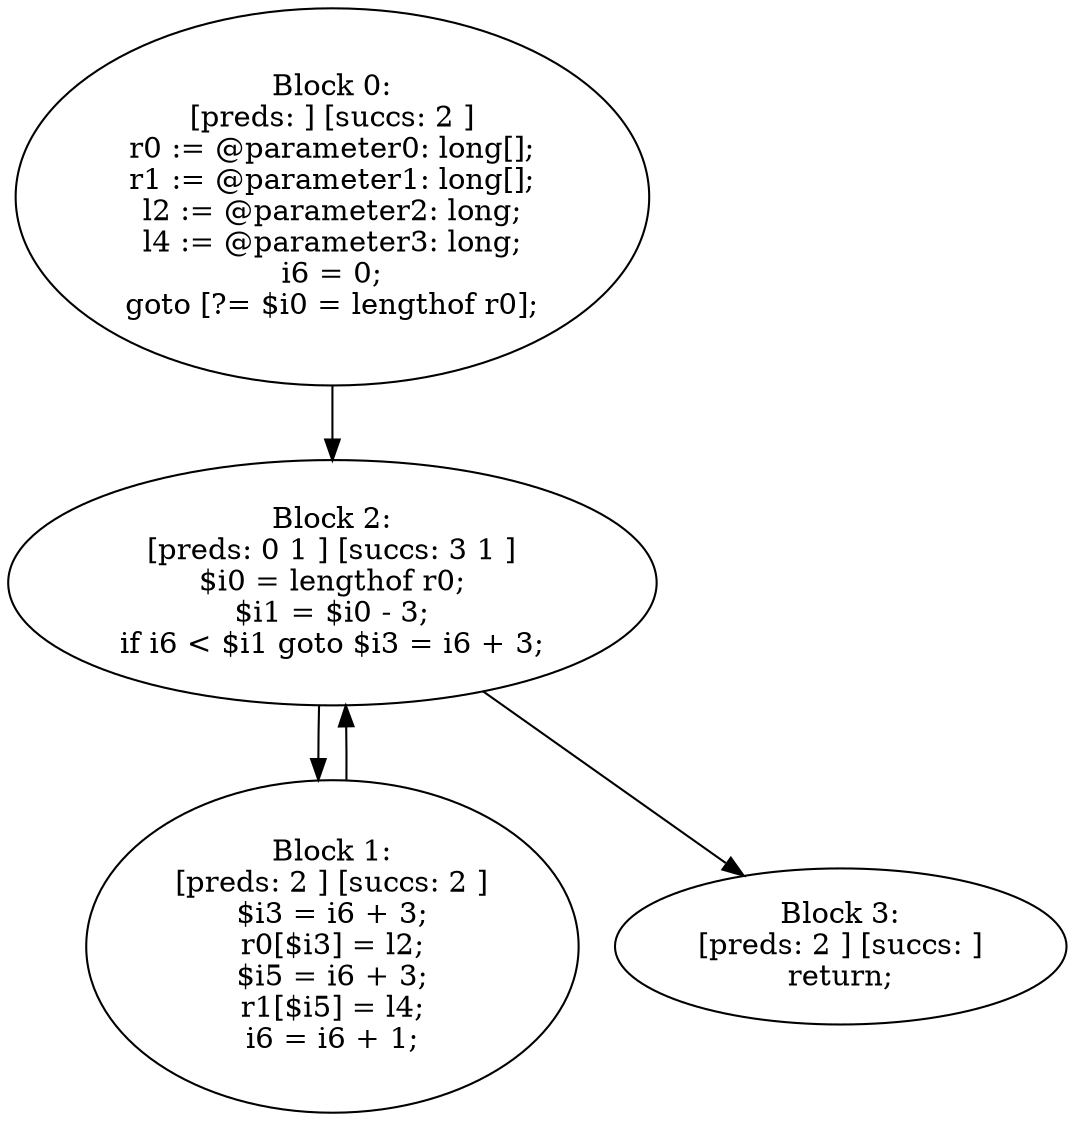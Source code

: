 digraph "unitGraph" {
    "Block 0:
[preds: ] [succs: 2 ]
r0 := @parameter0: long[];
r1 := @parameter1: long[];
l2 := @parameter2: long;
l4 := @parameter3: long;
i6 = 0;
goto [?= $i0 = lengthof r0];
"
    "Block 1:
[preds: 2 ] [succs: 2 ]
$i3 = i6 + 3;
r0[$i3] = l2;
$i5 = i6 + 3;
r1[$i5] = l4;
i6 = i6 + 1;
"
    "Block 2:
[preds: 0 1 ] [succs: 3 1 ]
$i0 = lengthof r0;
$i1 = $i0 - 3;
if i6 < $i1 goto $i3 = i6 + 3;
"
    "Block 3:
[preds: 2 ] [succs: ]
return;
"
    "Block 0:
[preds: ] [succs: 2 ]
r0 := @parameter0: long[];
r1 := @parameter1: long[];
l2 := @parameter2: long;
l4 := @parameter3: long;
i6 = 0;
goto [?= $i0 = lengthof r0];
"->"Block 2:
[preds: 0 1 ] [succs: 3 1 ]
$i0 = lengthof r0;
$i1 = $i0 - 3;
if i6 < $i1 goto $i3 = i6 + 3;
";
    "Block 1:
[preds: 2 ] [succs: 2 ]
$i3 = i6 + 3;
r0[$i3] = l2;
$i5 = i6 + 3;
r1[$i5] = l4;
i6 = i6 + 1;
"->"Block 2:
[preds: 0 1 ] [succs: 3 1 ]
$i0 = lengthof r0;
$i1 = $i0 - 3;
if i6 < $i1 goto $i3 = i6 + 3;
";
    "Block 2:
[preds: 0 1 ] [succs: 3 1 ]
$i0 = lengthof r0;
$i1 = $i0 - 3;
if i6 < $i1 goto $i3 = i6 + 3;
"->"Block 3:
[preds: 2 ] [succs: ]
return;
";
    "Block 2:
[preds: 0 1 ] [succs: 3 1 ]
$i0 = lengthof r0;
$i1 = $i0 - 3;
if i6 < $i1 goto $i3 = i6 + 3;
"->"Block 1:
[preds: 2 ] [succs: 2 ]
$i3 = i6 + 3;
r0[$i3] = l2;
$i5 = i6 + 3;
r1[$i5] = l4;
i6 = i6 + 1;
";
}
